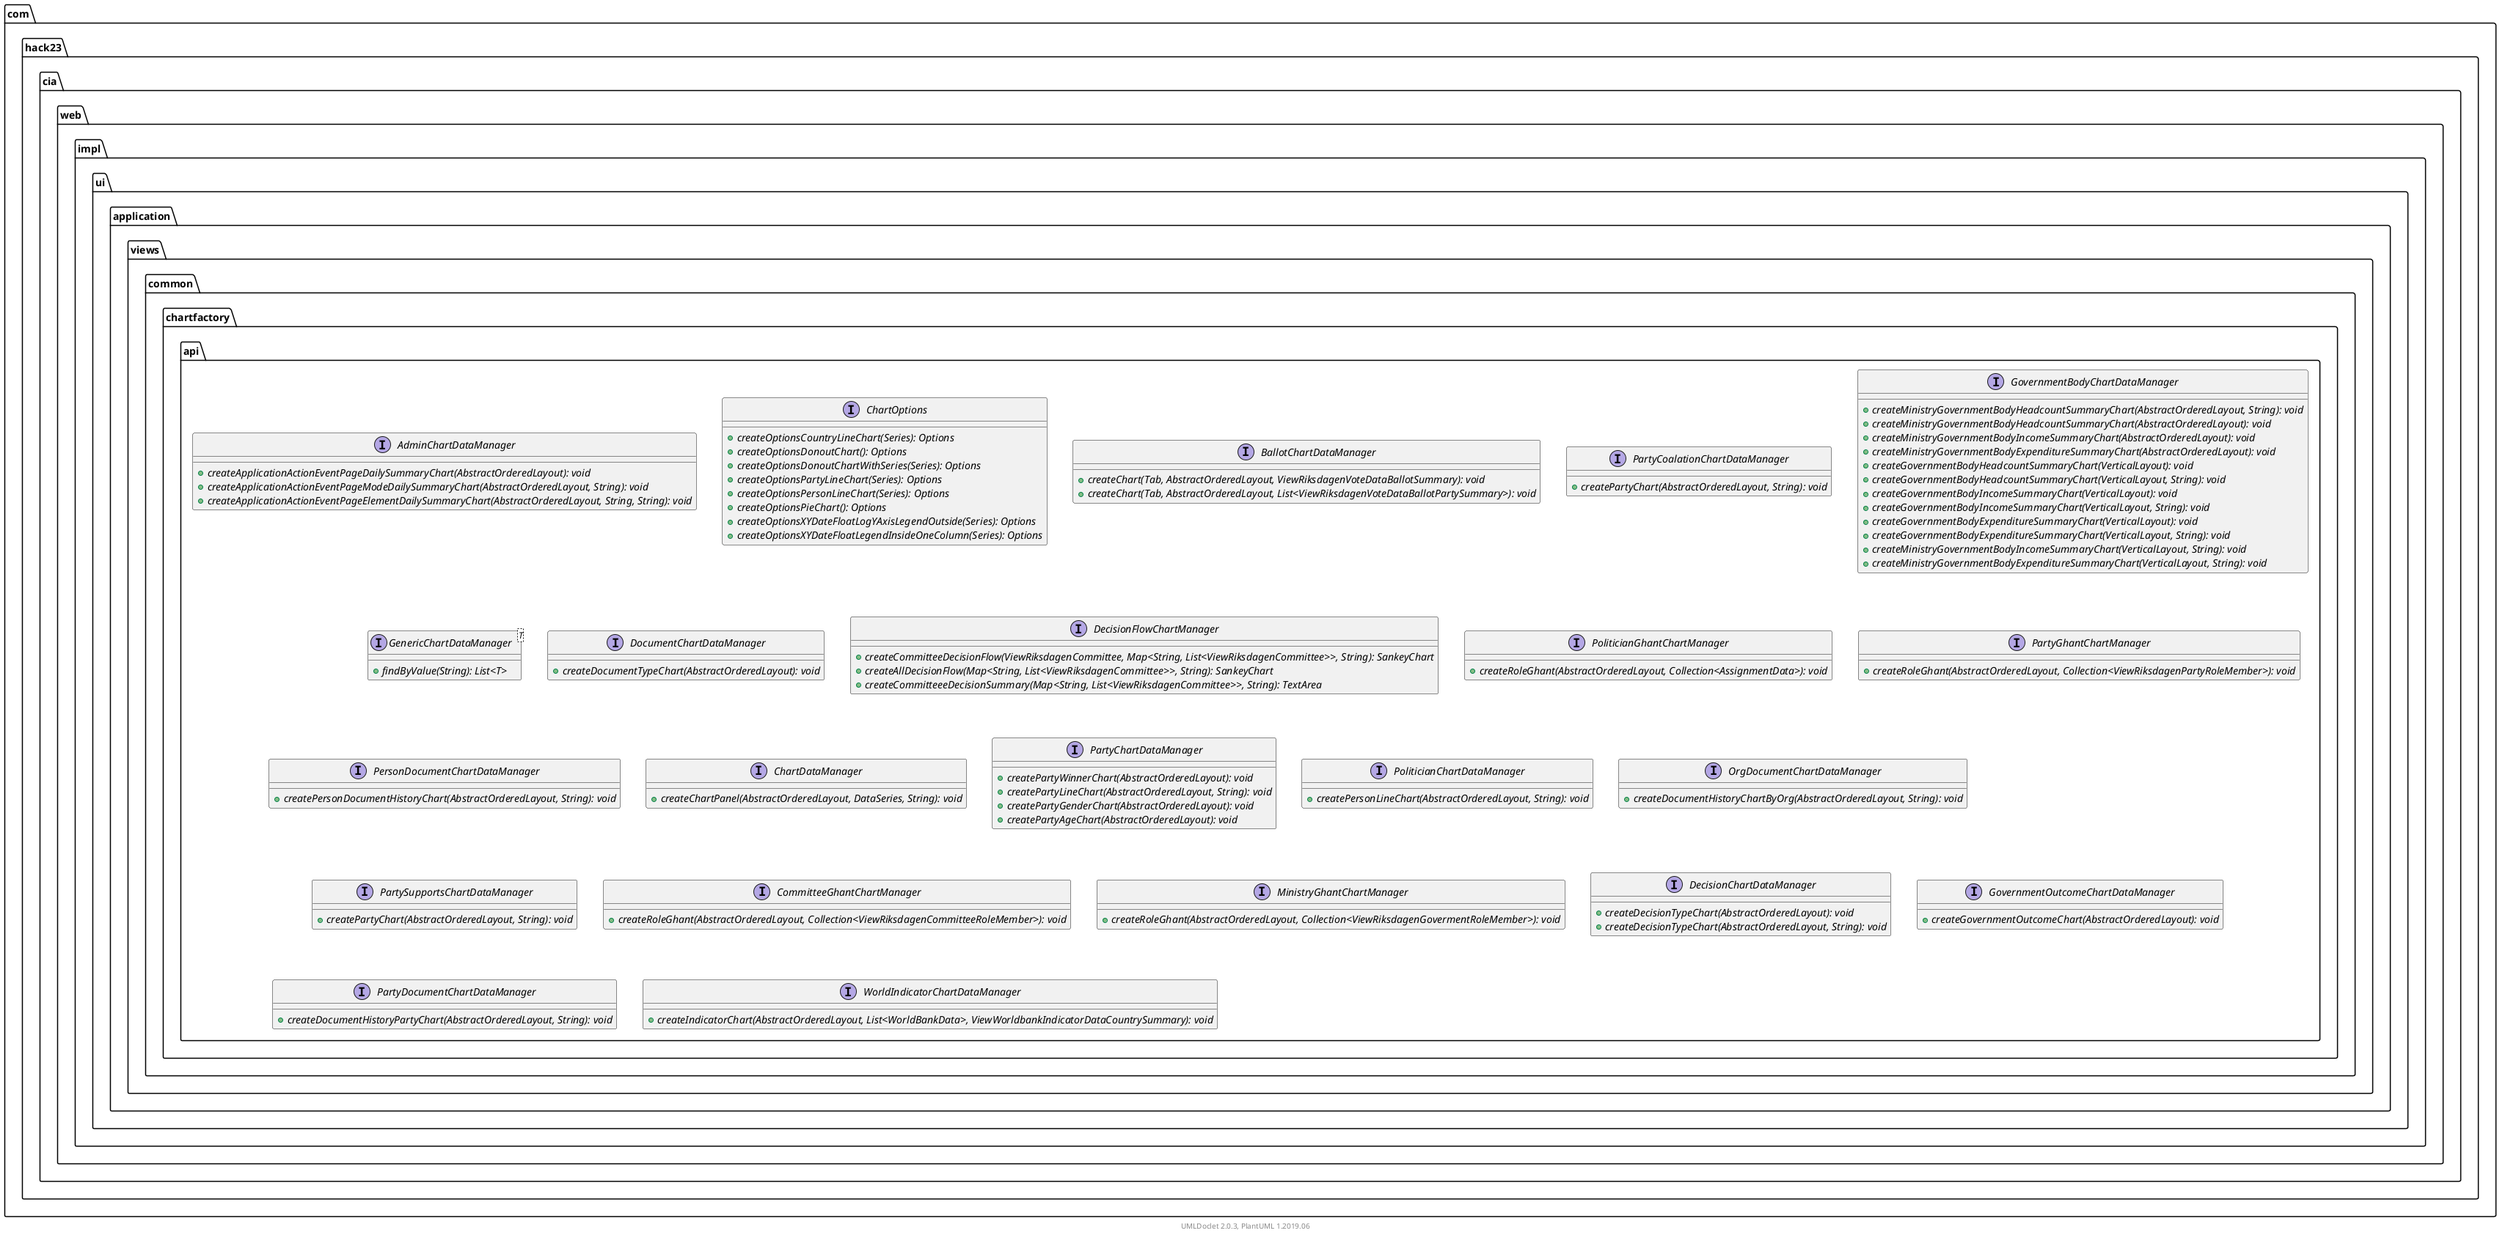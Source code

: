 @startuml
    namespace com.hack23.cia.web.impl.ui.application.views.common.chartfactory.api {

        interface AdminChartDataManager [[AdminChartDataManager.html]] {
            {abstract} +createApplicationActionEventPageDailySummaryChart(AbstractOrderedLayout): void
            {abstract} +createApplicationActionEventPageModeDailySummaryChart(AbstractOrderedLayout, String): void
            {abstract} +createApplicationActionEventPageElementDailySummaryChart(AbstractOrderedLayout, String, String): void
        }

        interface ChartOptions [[ChartOptions.html]] {
            {abstract} +createOptionsCountryLineChart(Series): Options
            {abstract} +createOptionsDonoutChart(): Options
            {abstract} +createOptionsDonoutChartWithSeries(Series): Options
            {abstract} +createOptionsPartyLineChart(Series): Options
            {abstract} +createOptionsPersonLineChart(Series): Options
            {abstract} +createOptionsPieChart(): Options
            {abstract} +createOptionsXYDateFloatLogYAxisLegendOutside(Series): Options
            {abstract} +createOptionsXYDateFloatLegendInsideOneColumn(Series): Options
        }

        interface BallotChartDataManager [[BallotChartDataManager.html]] {
            {abstract} +createChart(Tab, AbstractOrderedLayout, ViewRiksdagenVoteDataBallotSummary): void
            {abstract} +createChart(Tab, AbstractOrderedLayout, List<ViewRiksdagenVoteDataBallotPartySummary>): void
        }

        interface PartyCoalationChartDataManager [[PartyCoalationChartDataManager.html]] {
            {abstract} +createPartyChart(AbstractOrderedLayout, String): void
        }

        interface GovernmentBodyChartDataManager [[GovernmentBodyChartDataManager.html]] {
            {abstract} +createMinistryGovernmentBodyHeadcountSummaryChart(AbstractOrderedLayout, String): void
            {abstract} +createMinistryGovernmentBodyHeadcountSummaryChart(AbstractOrderedLayout): void
            {abstract} +createMinistryGovernmentBodyIncomeSummaryChart(AbstractOrderedLayout): void
            {abstract} +createMinistryGovernmentBodyExpenditureSummaryChart(AbstractOrderedLayout): void
            {abstract} +createGovernmentBodyHeadcountSummaryChart(VerticalLayout): void
            {abstract} +createGovernmentBodyHeadcountSummaryChart(VerticalLayout, String): void
            {abstract} +createGovernmentBodyIncomeSummaryChart(VerticalLayout): void
            {abstract} +createGovernmentBodyIncomeSummaryChart(VerticalLayout, String): void
            {abstract} +createGovernmentBodyExpenditureSummaryChart(VerticalLayout): void
            {abstract} +createGovernmentBodyExpenditureSummaryChart(VerticalLayout, String): void
            {abstract} +createMinistryGovernmentBodyIncomeSummaryChart(VerticalLayout, String): void
            {abstract} +createMinistryGovernmentBodyExpenditureSummaryChart(VerticalLayout, String): void
        }

        interface GenericChartDataManager<T> [[GenericChartDataManager.html]] {
            {abstract} +findByValue(String): List<T>
        }

        interface DocumentChartDataManager [[DocumentChartDataManager.html]] {
            {abstract} +createDocumentTypeChart(AbstractOrderedLayout): void
        }

        interface DecisionFlowChartManager [[DecisionFlowChartManager.html]] {
            {abstract} +createCommitteeDecisionFlow(ViewRiksdagenCommittee, Map<String, List<ViewRiksdagenCommittee>>, String): SankeyChart
            {abstract} +createAllDecisionFlow(Map<String, List<ViewRiksdagenCommittee>>, String): SankeyChart
            {abstract} +createCommitteeeDecisionSummary(Map<String, List<ViewRiksdagenCommittee>>, String): TextArea
        }

        interface PoliticianGhantChartManager [[PoliticianGhantChartManager.html]] {
            {abstract} +createRoleGhant(AbstractOrderedLayout, Collection<AssignmentData>): void
        }

        interface PartyGhantChartManager [[PartyGhantChartManager.html]] {
            {abstract} +createRoleGhant(AbstractOrderedLayout, Collection<ViewRiksdagenPartyRoleMember>): void
        }

        interface PersonDocumentChartDataManager [[PersonDocumentChartDataManager.html]] {
            {abstract} +createPersonDocumentHistoryChart(AbstractOrderedLayout, String): void
        }

        interface ChartDataManager [[ChartDataManager.html]] {
            {abstract} +createChartPanel(AbstractOrderedLayout, DataSeries, String): void
        }

        interface PartyChartDataManager [[PartyChartDataManager.html]] {
            {abstract} +createPartyWinnerChart(AbstractOrderedLayout): void
            {abstract} +createPartyLineChart(AbstractOrderedLayout, String): void
            {abstract} +createPartyGenderChart(AbstractOrderedLayout): void
            {abstract} +createPartyAgeChart(AbstractOrderedLayout): void
        }

        interface PoliticianChartDataManager [[PoliticianChartDataManager.html]] {
            {abstract} +createPersonLineChart(AbstractOrderedLayout, String): void
        }

        interface OrgDocumentChartDataManager [[OrgDocumentChartDataManager.html]] {
            {abstract} +createDocumentHistoryChartByOrg(AbstractOrderedLayout, String): void
        }

        interface PartySupportsChartDataManager [[PartySupportsChartDataManager.html]] {
            {abstract} +createPartyChart(AbstractOrderedLayout, String): void
        }

        interface CommitteeGhantChartManager [[CommitteeGhantChartManager.html]] {
            {abstract} +createRoleGhant(AbstractOrderedLayout, Collection<ViewRiksdagenCommitteeRoleMember>): void
        }

        interface MinistryGhantChartManager [[MinistryGhantChartManager.html]] {
            {abstract} +createRoleGhant(AbstractOrderedLayout, Collection<ViewRiksdagenGovermentRoleMember>): void
        }

        interface DecisionChartDataManager [[DecisionChartDataManager.html]] {
            {abstract} +createDecisionTypeChart(AbstractOrderedLayout): void
            {abstract} +createDecisionTypeChart(AbstractOrderedLayout, String): void
        }

        interface GovernmentOutcomeChartDataManager [[GovernmentOutcomeChartDataManager.html]] {
            {abstract} +createGovernmentOutcomeChart(AbstractOrderedLayout): void
        }

        interface PartyDocumentChartDataManager [[PartyDocumentChartDataManager.html]] {
            {abstract} +createDocumentHistoryPartyChart(AbstractOrderedLayout, String): void
        }

        interface WorldIndicatorChartDataManager [[WorldIndicatorChartDataManager.html]] {
            {abstract} +createIndicatorChart(AbstractOrderedLayout, List<WorldBankData>, ViewWorldbankIndicatorDataCountrySummary): void
        }

    }

    center footer UMLDoclet 2.0.3, PlantUML 1.2019.06
@enduml
